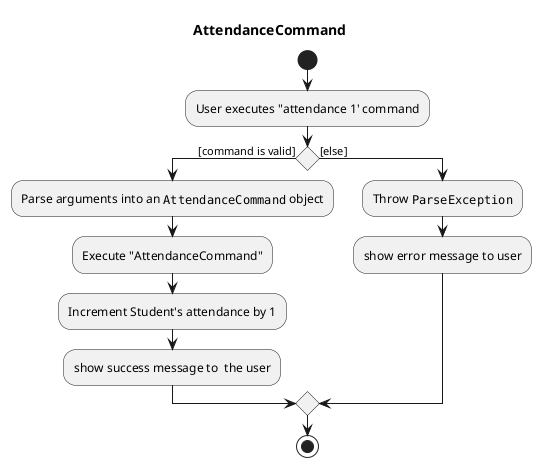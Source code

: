 @startuml
title AttendanceCommand

start
:User executes "attendance 1' command;

if () then ([command is valid])

    :Parse arguments into an ""AttendanceCommand"" object;

    :Execute "AttendanceCommand";

    :Increment Student's attendance by 1;

    :show success message to  the user;
else ([else])
    :Throw ""ParseException"";

    :show error message to user;
endif

stop

@enduml
